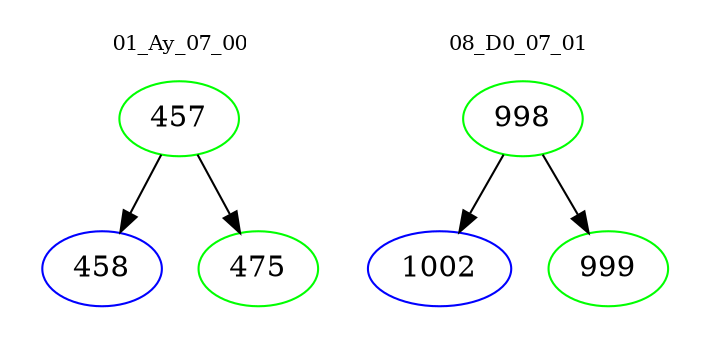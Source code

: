 digraph{
subgraph cluster_0 {
color = white
label = "01_Ay_07_00";
fontsize=10;
T0_457 [label="457", color="green"]
T0_457 -> T0_458 [color="black"]
T0_458 [label="458", color="blue"]
T0_457 -> T0_475 [color="black"]
T0_475 [label="475", color="green"]
}
subgraph cluster_1 {
color = white
label = "08_D0_07_01";
fontsize=10;
T1_998 [label="998", color="green"]
T1_998 -> T1_1002 [color="black"]
T1_1002 [label="1002", color="blue"]
T1_998 -> T1_999 [color="black"]
T1_999 [label="999", color="green"]
}
}
